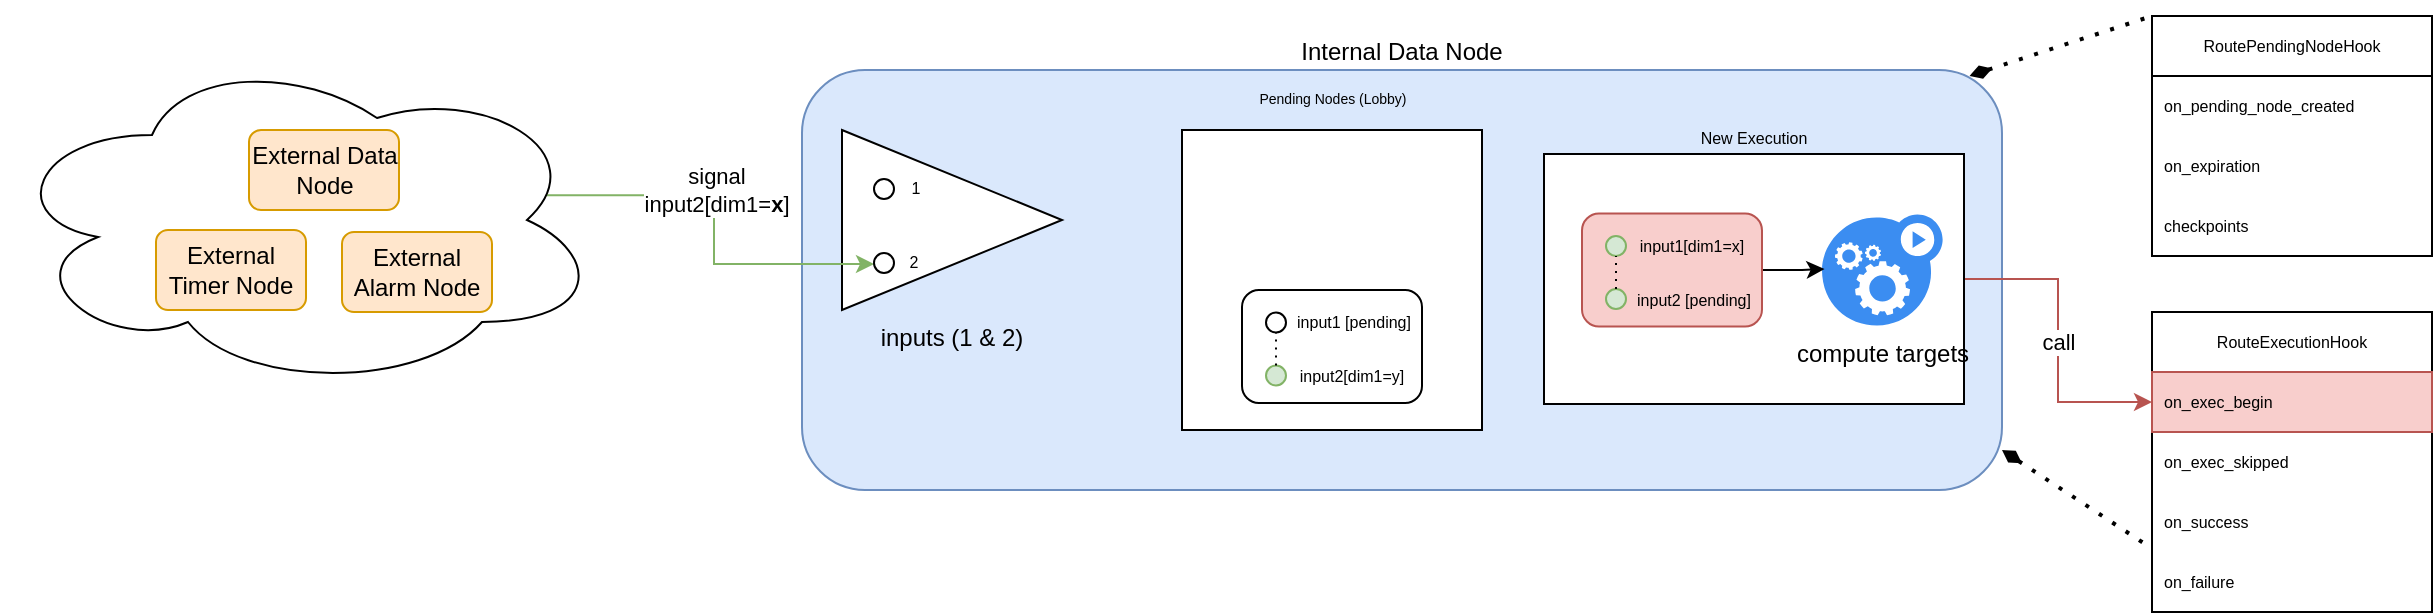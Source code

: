 <mxfile version="17.4.4" type="device"><diagram id="QGQ7VJN9FqmunsjFjlf8" name="Page-1"><mxGraphModel dx="3183" dy="1849" grid="1" gridSize="10" guides="1" tooltips="1" connect="1" arrows="1" fold="1" page="1" pageScale="1" pageWidth="850" pageHeight="1100" math="0" shadow="0"><root><mxCell id="0"/><mxCell id="1" parent="0"/><mxCell id="q12CQH4DrVXbeyM8TDPM-4" value="Internal Data Node" style="html=1;whiteSpace=wrap;rounded=1;dropTarget=0;fillColor=#dae8fc;strokeColor=#6c8ebf;labelPosition=center;verticalLabelPosition=top;align=center;verticalAlign=bottom;" parent="1" vertex="1"><mxGeometry x="-1170" y="-1010" width="600" height="210" as="geometry"/></mxCell><mxCell id="4BIG_kScCNEdGVXCbMmk-5" value="call" style="edgeStyle=orthogonalEdgeStyle;rounded=0;orthogonalLoop=1;jettySize=auto;html=1;entryX=0;entryY=0.5;entryDx=0;entryDy=0;fillColor=#f8cecc;strokeColor=#b85450;" edge="1" parent="1" source="4BIG_kScCNEdGVXCbMmk-2" target="cnsgDhaGRVUh2SmLshKD-25"><mxGeometry relative="1" as="geometry"/></mxCell><mxCell id="4BIG_kScCNEdGVXCbMmk-2" value="New Execution" style="rounded=0;whiteSpace=wrap;html=1;fontSize=8;labelPosition=center;verticalLabelPosition=top;align=center;verticalAlign=bottom;" vertex="1" parent="1"><mxGeometry x="-799" y="-968" width="210" height="125" as="geometry"/></mxCell><mxCell id="4BIG_kScCNEdGVXCbMmk-1" value="compute targets" style="sketch=0;html=1;aspect=fixed;strokeColor=none;shadow=0;align=center;verticalAlign=top;fillColor=#3B8DF1;shape=mxgraph.gcp2.gear_load;labelPosition=center;verticalLabelPosition=bottom;" vertex="1" parent="1"><mxGeometry x="-660" y="-937.75" width="60.32" height="55.5" as="geometry"/></mxCell><mxCell id="q12CQH4DrVXbeyM8TDPM-27" value="" style="rounded=0;whiteSpace=wrap;html=1;fontSize=8;labelPosition=center;verticalLabelPosition=top;align=center;verticalAlign=bottom;" parent="1" vertex="1"><mxGeometry x="-980" y="-980" width="150" height="150" as="geometry"/></mxCell><mxCell id="cnsgDhaGRVUh2SmLshKD-1" value="" style="rounded=1;whiteSpace=wrap;html=1;fontSize=8;" parent="1" vertex="1"><mxGeometry x="-950" y="-900" width="90" height="56.5" as="geometry"/></mxCell><mxCell id="4BIG_kScCNEdGVXCbMmk-3" style="edgeStyle=orthogonalEdgeStyle;rounded=0;orthogonalLoop=1;jettySize=auto;html=1;entryX=0.021;entryY=0.491;entryDx=0;entryDy=0;entryPerimeter=0;" edge="1" parent="1" source="q12CQH4DrVXbeyM8TDPM-48" target="4BIG_kScCNEdGVXCbMmk-1"><mxGeometry relative="1" as="geometry"/></mxCell><mxCell id="q12CQH4DrVXbeyM8TDPM-48" value="" style="rounded=1;whiteSpace=wrap;html=1;fontSize=8;fillColor=#f8cecc;strokeColor=#b85450;" parent="1" vertex="1"><mxGeometry x="-780" y="-938.25" width="90" height="56.5" as="geometry"/></mxCell><mxCell id="q12CQH4DrVXbeyM8TDPM-8" value="inputs (1 &amp;amp; 2)" style="triangle;whiteSpace=wrap;html=1;labelPosition=center;verticalLabelPosition=bottom;align=center;verticalAlign=top;" parent="1" vertex="1"><mxGeometry x="-1150" y="-980" width="110" height="90" as="geometry"/></mxCell><mxCell id="q12CQH4DrVXbeyM8TDPM-5" style="edgeStyle=orthogonalEdgeStyle;rounded=0;orthogonalLoop=1;jettySize=auto;html=1;entryX=0;entryY=0.5;entryDx=0;entryDy=0;exitX=0.902;exitY=0.427;exitDx=0;exitDy=0;exitPerimeter=0;fillColor=#d5e8d4;strokeColor=#82b366;" parent="1" source="q12CQH4DrVXbeyM8TDPM-19" target="q12CQH4DrVXbeyM8TDPM-42" edge="1"><mxGeometry relative="1" as="geometry"><mxPoint x="-1260" y="-974.971" as="sourcePoint"/><Array as="points"><mxPoint x="-1214" y="-947"/><mxPoint x="-1214" y="-913"/><mxPoint x="-1134" y="-913"/></Array></mxGeometry></mxCell><mxCell id="q12CQH4DrVXbeyM8TDPM-6" value="&lt;div&gt;signal&lt;/div&gt;&lt;div&gt;input2[dim1=&lt;b&gt;x&lt;/b&gt;]&lt;br&gt;&lt;/div&gt;" style="edgeLabel;html=1;align=center;verticalAlign=middle;resizable=0;points=[];" parent="q12CQH4DrVXbeyM8TDPM-5" vertex="1" connectable="0"><mxGeometry x="-0.324" y="-1" relative="1" as="geometry"><mxPoint x="19" y="-4" as="offset"/></mxGeometry></mxCell><mxCell id="q12CQH4DrVXbeyM8TDPM-19" value="" style="ellipse;shape=cloud;whiteSpace=wrap;html=1;fontSize=8;" parent="1" vertex="1"><mxGeometry x="-1570" y="-1020" width="300" height="170" as="geometry"/></mxCell><mxCell id="q12CQH4DrVXbeyM8TDPM-20" value="External Data Node" style="html=1;whiteSpace=wrap;rounded=1;dropTarget=0;fillColor=#ffe6cc;strokeColor=#d79b00;" parent="1" vertex="1"><mxGeometry x="-1446.5" y="-980" width="75" height="40" as="geometry"/></mxCell><mxCell id="q12CQH4DrVXbeyM8TDPM-21" value="External Alarm Node" style="html=1;whiteSpace=wrap;rounded=1;dropTarget=0;fillColor=#ffe6cc;strokeColor=#d79b00;" parent="1" vertex="1"><mxGeometry x="-1400" y="-929" width="75" height="40" as="geometry"/></mxCell><mxCell id="q12CQH4DrVXbeyM8TDPM-25" value="External Timer Node" style="html=1;whiteSpace=wrap;rounded=1;dropTarget=0;fillColor=#ffe6cc;strokeColor=#d79b00;" parent="1" vertex="1"><mxGeometry x="-1493" y="-930" width="75" height="40" as="geometry"/></mxCell><mxCell id="q12CQH4DrVXbeyM8TDPM-34" value="&lt;font style=&quot;font-size: 7px&quot;&gt;Pending Nodes (Lobby)&lt;br&gt;&lt;/font&gt;" style="text;html=1;strokeColor=none;fillColor=none;align=center;verticalAlign=middle;whiteSpace=wrap;rounded=0;fontSize=7;" parent="1" vertex="1"><mxGeometry x="-957.5" y="-1010" width="105" height="30" as="geometry"/></mxCell><mxCell id="q12CQH4DrVXbeyM8TDPM-38" value="" style="ellipse;whiteSpace=wrap;html=1;aspect=fixed;labelPosition=right;verticalLabelPosition=top;align=left;verticalAlign=bottom;fontSize=8;fillColor=#d5e8d4;strokeColor=#82b366;" parent="1" vertex="1"><mxGeometry x="-768" y="-927" width="10" height="10" as="geometry"/></mxCell><mxCell id="q12CQH4DrVXbeyM8TDPM-39" value="" style="ellipse;whiteSpace=wrap;html=1;aspect=fixed;fillColor=#d5e8d4;strokeColor=#82b366;" parent="1" vertex="1"><mxGeometry x="-768" y="-900.5" width="10" height="10" as="geometry"/></mxCell><mxCell id="q12CQH4DrVXbeyM8TDPM-40" value="input1[dim1=x]" style="text;html=1;strokeColor=none;fillColor=none;align=center;verticalAlign=middle;whiteSpace=wrap;rounded=0;fontSize=8;" parent="1" vertex="1"><mxGeometry x="-749" y="-932.75" width="48" height="21.5" as="geometry"/></mxCell><mxCell id="q12CQH4DrVXbeyM8TDPM-41" value="" style="ellipse;whiteSpace=wrap;html=1;aspect=fixed;labelPosition=right;verticalLabelPosition=top;align=left;verticalAlign=bottom;fontSize=8;" parent="1" vertex="1"><mxGeometry x="-1134" y="-955.5" width="10" height="10" as="geometry"/></mxCell><mxCell id="q12CQH4DrVXbeyM8TDPM-42" value="" style="ellipse;whiteSpace=wrap;html=1;aspect=fixed;" parent="1" vertex="1"><mxGeometry x="-1134" y="-918.5" width="10" height="10" as="geometry"/></mxCell><mxCell id="q12CQH4DrVXbeyM8TDPM-45" value="1" style="text;html=1;strokeColor=none;fillColor=none;align=center;verticalAlign=middle;whiteSpace=wrap;rounded=0;fontSize=8;" parent="1" vertex="1"><mxGeometry x="-1125" y="-961" width="24" height="20" as="geometry"/></mxCell><mxCell id="q12CQH4DrVXbeyM8TDPM-46" value="2" style="text;html=1;strokeColor=none;fillColor=none;align=center;verticalAlign=middle;whiteSpace=wrap;rounded=0;fontSize=8;" parent="1" vertex="1"><mxGeometry x="-1126" y="-924.5" width="24" height="20" as="geometry"/></mxCell><mxCell id="q12CQH4DrVXbeyM8TDPM-49" value="" style="endArrow=none;dashed=1;html=1;dashPattern=1 3;strokeWidth=1;rounded=0;fontSize=8;entryX=0.5;entryY=1;entryDx=0;entryDy=0;exitX=0.5;exitY=0;exitDx=0;exitDy=0;" parent="1" source="q12CQH4DrVXbeyM8TDPM-39" target="q12CQH4DrVXbeyM8TDPM-38" edge="1"><mxGeometry width="50" height="50" relative="1" as="geometry"><mxPoint x="-949" y="-875.25" as="sourcePoint"/><mxPoint x="-949" y="-902.25" as="targetPoint"/></mxGeometry></mxCell><mxCell id="cnsgDhaGRVUh2SmLshKD-2" value="" style="ellipse;whiteSpace=wrap;html=1;aspect=fixed;labelPosition=right;verticalLabelPosition=top;align=left;verticalAlign=bottom;fontSize=8;fillColor=#FFFFFF;strokeColor=#000000;" parent="1" vertex="1"><mxGeometry x="-938" y="-888.75" width="10" height="10" as="geometry"/></mxCell><mxCell id="cnsgDhaGRVUh2SmLshKD-3" value="" style="ellipse;whiteSpace=wrap;html=1;aspect=fixed;fillColor=#d5e8d4;strokeColor=#82b366;" parent="1" vertex="1"><mxGeometry x="-938" y="-862.25" width="10" height="10" as="geometry"/></mxCell><mxCell id="cnsgDhaGRVUh2SmLshKD-5" value="input2[dim1=y]" style="text;html=1;strokeColor=none;fillColor=none;align=center;verticalAlign=middle;whiteSpace=wrap;rounded=0;fontSize=8;" parent="1" vertex="1"><mxGeometry x="-902" y="-868" width="14" height="21.5" as="geometry"/></mxCell><mxCell id="cnsgDhaGRVUh2SmLshKD-6" value="" style="endArrow=none;dashed=1;html=1;dashPattern=1 3;strokeWidth=1;rounded=0;fontSize=8;entryX=0.5;entryY=1;entryDx=0;entryDy=0;exitX=0.5;exitY=0;exitDx=0;exitDy=0;" parent="1" source="cnsgDhaGRVUh2SmLshKD-3" target="cnsgDhaGRVUh2SmLshKD-2" edge="1"><mxGeometry width="50" height="50" relative="1" as="geometry"><mxPoint x="-1119" y="-837" as="sourcePoint"/><mxPoint x="-1119" y="-864" as="targetPoint"/></mxGeometry></mxCell><mxCell id="cnsgDhaGRVUh2SmLshKD-8" value="input2 [pending]" style="text;html=1;strokeColor=none;fillColor=none;align=center;verticalAlign=middle;whiteSpace=wrap;rounded=0;fontSize=8;" parent="1" vertex="1"><mxGeometry x="-758" y="-906.25" width="68" height="21.5" as="geometry"/></mxCell><mxCell id="cnsgDhaGRVUh2SmLshKD-9" value="input1 [pending]" style="text;html=1;strokeColor=none;fillColor=none;align=center;verticalAlign=middle;whiteSpace=wrap;rounded=0;fontSize=8;" parent="1" vertex="1"><mxGeometry x="-928" y="-894.5" width="68" height="21.5" as="geometry"/></mxCell><mxCell id="cnsgDhaGRVUh2SmLshKD-20" value="RoutePendingNodeHook" style="swimlane;fontStyle=0;childLayout=stackLayout;horizontal=1;startSize=30;horizontalStack=0;resizeParent=1;resizeParentMax=0;resizeLast=0;collapsible=1;marginBottom=0;fontSize=8;strokeColor=#000000;" parent="1" vertex="1"><mxGeometry x="-495.0" y="-1037" width="140" height="120" as="geometry"/></mxCell><mxCell id="cnsgDhaGRVUh2SmLshKD-21" value="on_pending_node_created" style="text;strokeColor=none;fillColor=none;align=left;verticalAlign=middle;spacingLeft=4;spacingRight=4;overflow=hidden;points=[[0,0.5],[1,0.5]];portConstraint=eastwest;rotatable=0;fontSize=8;" parent="cnsgDhaGRVUh2SmLshKD-20" vertex="1"><mxGeometry y="30" width="140" height="30" as="geometry"/></mxCell><mxCell id="cnsgDhaGRVUh2SmLshKD-22" value="on_expiration" style="text;strokeColor=none;fillColor=none;align=left;verticalAlign=middle;spacingLeft=4;spacingRight=4;overflow=hidden;points=[[0,0.5],[1,0.5]];portConstraint=eastwest;rotatable=0;fontSize=8;" parent="cnsgDhaGRVUh2SmLshKD-20" vertex="1"><mxGeometry y="60" width="140" height="30" as="geometry"/></mxCell><mxCell id="cnsgDhaGRVUh2SmLshKD-23" value="checkpoints" style="text;strokeColor=none;fillColor=none;align=left;verticalAlign=middle;spacingLeft=4;spacingRight=4;overflow=hidden;points=[[0,0.5],[1,0.5]];portConstraint=eastwest;rotatable=0;fontSize=8;" parent="cnsgDhaGRVUh2SmLshKD-20" vertex="1"><mxGeometry y="90" width="140" height="30" as="geometry"/></mxCell><mxCell id="cnsgDhaGRVUh2SmLshKD-24" value="RouteExecutionHook" style="swimlane;fontStyle=0;childLayout=stackLayout;horizontal=1;startSize=30;horizontalStack=0;resizeParent=1;resizeParentMax=0;resizeLast=0;collapsible=1;marginBottom=0;fontSize=8;strokeColor=#000000;" parent="1" vertex="1"><mxGeometry x="-495.0" y="-889" width="140" height="150" as="geometry"/></mxCell><mxCell id="cnsgDhaGRVUh2SmLshKD-25" value="on_exec_begin" style="text;strokeColor=#b85450;fillColor=#f8cecc;align=left;verticalAlign=middle;spacingLeft=4;spacingRight=4;overflow=hidden;points=[[0,0.5],[1,0.5]];portConstraint=eastwest;rotatable=0;fontSize=8;" parent="cnsgDhaGRVUh2SmLshKD-24" vertex="1"><mxGeometry y="30" width="140" height="30" as="geometry"/></mxCell><mxCell id="cnsgDhaGRVUh2SmLshKD-26" value="on_exec_skipped" style="text;strokeColor=none;fillColor=none;align=left;verticalAlign=middle;spacingLeft=4;spacingRight=4;overflow=hidden;points=[[0,0.5],[1,0.5]];portConstraint=eastwest;rotatable=0;fontSize=8;" parent="cnsgDhaGRVUh2SmLshKD-24" vertex="1"><mxGeometry y="60" width="140" height="30" as="geometry"/></mxCell><mxCell id="cnsgDhaGRVUh2SmLshKD-27" value="on_success" style="text;strokeColor=none;fillColor=none;align=left;verticalAlign=middle;spacingLeft=4;spacingRight=4;overflow=hidden;points=[[0,0.5],[1,0.5]];portConstraint=eastwest;rotatable=0;fontSize=8;" parent="cnsgDhaGRVUh2SmLshKD-24" vertex="1"><mxGeometry y="90" width="140" height="30" as="geometry"/></mxCell><mxCell id="cnsgDhaGRVUh2SmLshKD-28" value="on_failure" style="text;strokeColor=none;fillColor=none;align=left;verticalAlign=middle;spacingLeft=4;spacingRight=4;overflow=hidden;points=[[0,0.5],[1,0.5]];portConstraint=eastwest;rotatable=0;fontSize=8;" parent="cnsgDhaGRVUh2SmLshKD-24" vertex="1"><mxGeometry y="120" width="140" height="30" as="geometry"/></mxCell><mxCell id="cnsgDhaGRVUh2SmLshKD-29" value="" style="endArrow=none;dashed=1;html=1;dashPattern=1 3;strokeWidth=2;rounded=0;fontSize=8;exitX=1;exitY=0.905;exitDx=0;exitDy=0;startArrow=diamondThin;startFill=1;entryX=-0.014;entryY=0.9;entryDx=0;entryDy=0;entryPerimeter=0;exitPerimeter=0;" parent="1" target="cnsgDhaGRVUh2SmLshKD-27" edge="1" source="q12CQH4DrVXbeyM8TDPM-4"><mxGeometry width="50" height="50" relative="1" as="geometry"><mxPoint x="-636.68" y="-823.73" as="sourcePoint"/><mxPoint x="-527.05" y="-790" as="targetPoint"/></mxGeometry></mxCell><mxCell id="cnsgDhaGRVUh2SmLshKD-30" value="" style="endArrow=none;dashed=1;html=1;dashPattern=1 3;strokeWidth=2;rounded=0;fontSize=8;exitX=0.973;exitY=0.014;exitDx=0;exitDy=0;entryX=0;entryY=0;entryDx=0;entryDy=0;startArrow=diamondThin;startFill=1;exitPerimeter=0;" parent="1" target="cnsgDhaGRVUh2SmLshKD-20" edge="1" source="q12CQH4DrVXbeyM8TDPM-4"><mxGeometry width="50" height="50" relative="1" as="geometry"><mxPoint x="-650" y="-1007.06" as="sourcePoint"/><mxPoint x="-517.05" y="-780" as="targetPoint"/></mxGeometry></mxCell></root></mxGraphModel></diagram></mxfile>